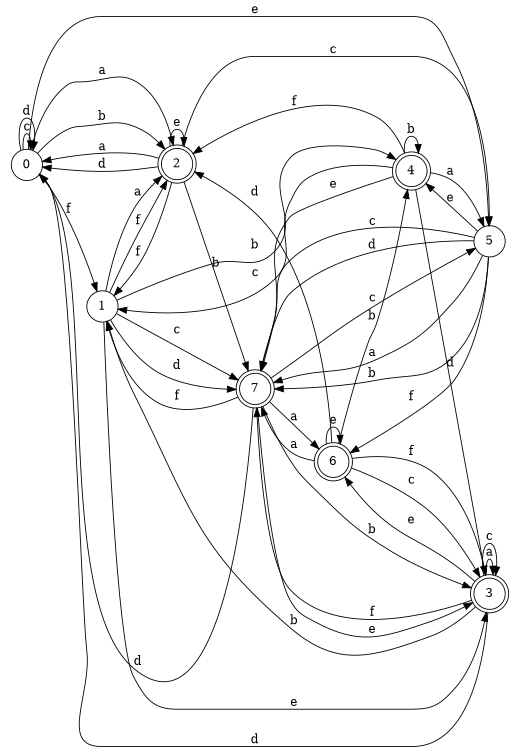 digraph n7_2 {
__start0 [label="" shape="none"];

rankdir=LR;
size="8,5";

s0 [style="filled", color="black", fillcolor="white" shape="circle", label="0"];
s1 [style="filled", color="black", fillcolor="white" shape="circle", label="1"];
s2 [style="rounded,filled", color="black", fillcolor="white" shape="doublecircle", label="2"];
s3 [style="rounded,filled", color="black", fillcolor="white" shape="doublecircle", label="3"];
s4 [style="rounded,filled", color="black", fillcolor="white" shape="doublecircle", label="4"];
s5 [style="filled", color="black", fillcolor="white" shape="circle", label="5"];
s6 [style="rounded,filled", color="black", fillcolor="white" shape="doublecircle", label="6"];
s7 [style="rounded,filled", color="black", fillcolor="white" shape="doublecircle", label="7"];
s0 -> s2 [label="a"];
s0 -> s2 [label="b"];
s0 -> s0 [label="c"];
s0 -> s0 [label="d"];
s0 -> s5 [label="e"];
s0 -> s1 [label="f"];
s1 -> s2 [label="a"];
s1 -> s4 [label="b"];
s1 -> s7 [label="c"];
s1 -> s7 [label="d"];
s1 -> s3 [label="e"];
s1 -> s2 [label="f"];
s2 -> s0 [label="a"];
s2 -> s7 [label="b"];
s2 -> s5 [label="c"];
s2 -> s0 [label="d"];
s2 -> s2 [label="e"];
s2 -> s1 [label="f"];
s3 -> s3 [label="a"];
s3 -> s1 [label="b"];
s3 -> s3 [label="c"];
s3 -> s0 [label="d"];
s3 -> s6 [label="e"];
s3 -> s7 [label="f"];
s4 -> s5 [label="a"];
s4 -> s4 [label="b"];
s4 -> s1 [label="c"];
s4 -> s3 [label="d"];
s4 -> s7 [label="e"];
s4 -> s2 [label="f"];
s5 -> s7 [label="a"];
s5 -> s7 [label="b"];
s5 -> s7 [label="c"];
s5 -> s7 [label="d"];
s5 -> s4 [label="e"];
s5 -> s6 [label="f"];
s6 -> s7 [label="a"];
s6 -> s4 [label="b"];
s6 -> s3 [label="c"];
s6 -> s2 [label="d"];
s6 -> s6 [label="e"];
s6 -> s3 [label="f"];
s7 -> s6 [label="a"];
s7 -> s3 [label="b"];
s7 -> s5 [label="c"];
s7 -> s0 [label="d"];
s7 -> s3 [label="e"];
s7 -> s1 [label="f"];

}
